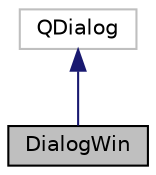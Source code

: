 digraph "DialogWin"
{
 // LATEX_PDF_SIZE
  edge [fontname="Helvetica",fontsize="10",labelfontname="Helvetica",labelfontsize="10"];
  node [fontname="Helvetica",fontsize="10",shape=record];
  Node1 [label="DialogWin",height=0.2,width=0.4,color="black", fillcolor="grey75", style="filled", fontcolor="black",tooltip="The DialogWin class: Cuadro de diálogo."];
  Node2 -> Node1 [dir="back",color="midnightblue",fontsize="10",style="solid"];
  Node2 [label="QDialog",height=0.2,width=0.4,color="grey75", fillcolor="white", style="filled",tooltip=" "];
}
